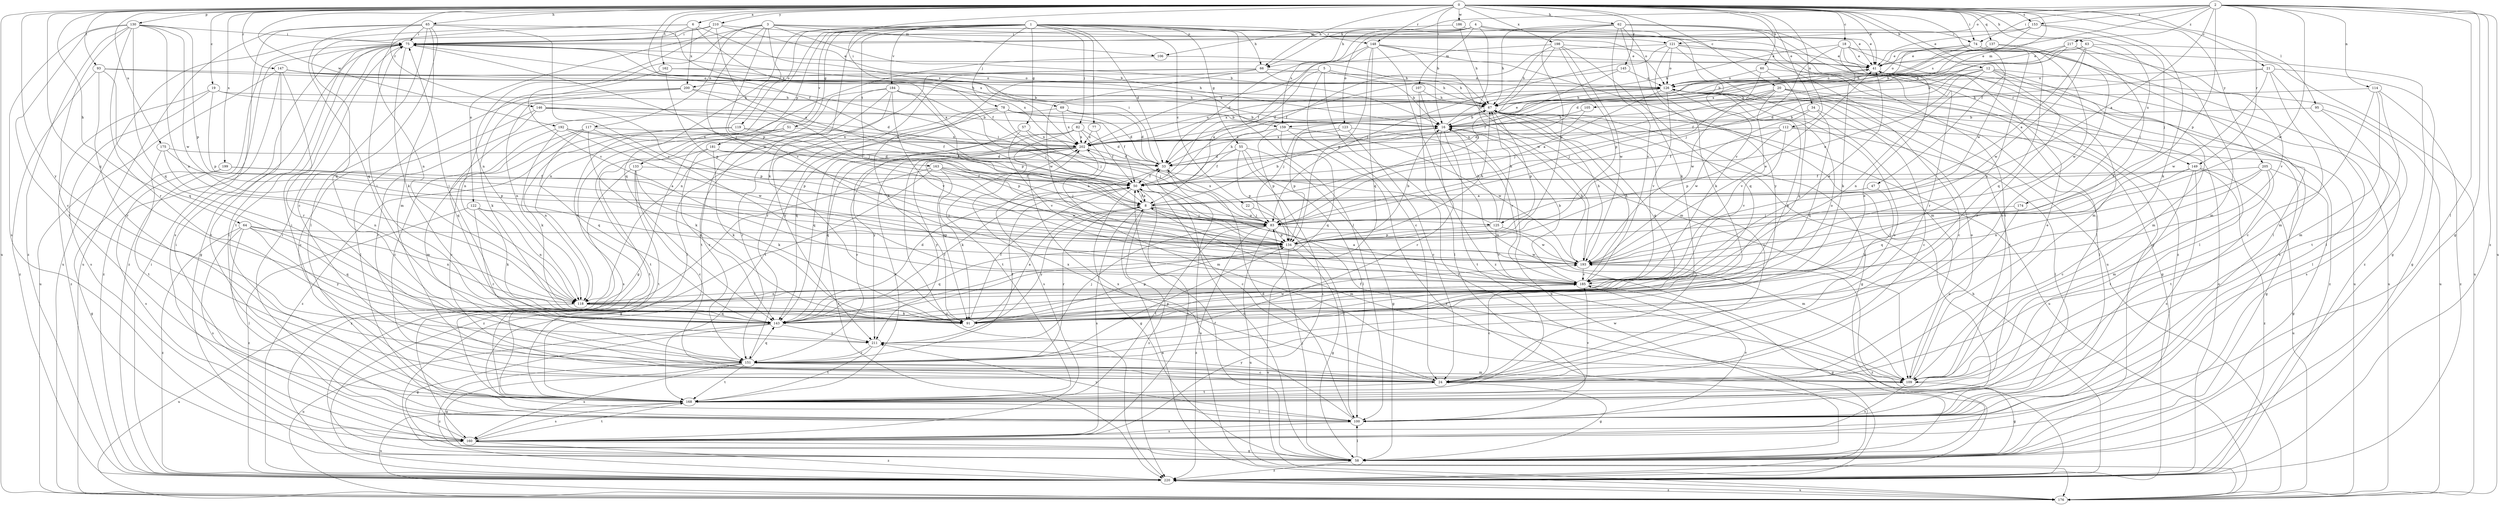 strict digraph  {
0;
1;
2;
3;
4;
5;
6;
8;
12;
16;
18;
19;
20;
21;
22;
24;
33;
34;
41;
47;
50;
51;
55;
57;
58;
60;
62;
63;
64;
65;
66;
67;
69;
74;
75;
77;
78;
82;
83;
91;
93;
95;
100;
105;
106;
107;
109;
112;
114;
117;
118;
119;
121;
122;
123;
125;
126;
130;
133;
134;
137;
143;
145;
146;
147;
148;
149;
151;
153;
159;
160;
162;
163;
168;
174;
175;
176;
181;
184;
185;
186;
192;
193;
198;
199;
200;
202;
205;
210;
211;
217;
220;
0 -> 6  [label=a];
0 -> 12  [label=b];
0 -> 16  [label=b];
0 -> 18  [label=c];
0 -> 19  [label=c];
0 -> 20  [label=c];
0 -> 21  [label=c];
0 -> 34  [label=e];
0 -> 41  [label=e];
0 -> 47  [label=f];
0 -> 50  [label=f];
0 -> 60  [label=h];
0 -> 62  [label=h];
0 -> 63  [label=h];
0 -> 64  [label=h];
0 -> 65  [label=h];
0 -> 66  [label=h];
0 -> 69  [label=i];
0 -> 74  [label=i];
0 -> 93  [label=l];
0 -> 95  [label=l];
0 -> 105  [label=m];
0 -> 112  [label=n];
0 -> 130  [label=p];
0 -> 137  [label=q];
0 -> 143  [label=q];
0 -> 145  [label=r];
0 -> 146  [label=r];
0 -> 147  [label=r];
0 -> 148  [label=r];
0 -> 153  [label=s];
0 -> 162  [label=t];
0 -> 174  [label=u];
0 -> 175  [label=u];
0 -> 176  [label=u];
0 -> 186  [label=w];
0 -> 192  [label=w];
0 -> 193  [label=w];
0 -> 198  [label=x];
0 -> 199  [label=x];
0 -> 205  [label=y];
0 -> 210  [label=y];
0 -> 211  [label=y];
1 -> 22  [label=c];
1 -> 33  [label=d];
1 -> 41  [label=e];
1 -> 51  [label=g];
1 -> 55  [label=g];
1 -> 57  [label=g];
1 -> 66  [label=h];
1 -> 77  [label=j];
1 -> 78  [label=j];
1 -> 82  [label=j];
1 -> 91  [label=k];
1 -> 100  [label=l];
1 -> 119  [label=o];
1 -> 133  [label=p];
1 -> 143  [label=q];
1 -> 148  [label=r];
1 -> 163  [label=t];
1 -> 168  [label=t];
1 -> 181  [label=v];
1 -> 184  [label=v];
2 -> 8  [label=a];
2 -> 58  [label=g];
2 -> 66  [label=h];
2 -> 74  [label=i];
2 -> 100  [label=l];
2 -> 114  [label=n];
2 -> 121  [label=o];
2 -> 134  [label=p];
2 -> 149  [label=r];
2 -> 153  [label=s];
2 -> 159  [label=s];
2 -> 176  [label=u];
2 -> 193  [label=w];
2 -> 217  [label=z];
2 -> 220  [label=z];
3 -> 16  [label=b];
3 -> 41  [label=e];
3 -> 106  [label=m];
3 -> 117  [label=n];
3 -> 118  [label=n];
3 -> 121  [label=o];
3 -> 122  [label=o];
3 -> 134  [label=p];
3 -> 185  [label=v];
3 -> 193  [label=w];
4 -> 66  [label=h];
4 -> 74  [label=i];
4 -> 106  [label=m];
4 -> 107  [label=m];
4 -> 123  [label=o];
4 -> 149  [label=r];
4 -> 159  [label=s];
4 -> 176  [label=u];
4 -> 193  [label=w];
5 -> 8  [label=a];
5 -> 16  [label=b];
5 -> 24  [label=c];
5 -> 67  [label=h];
5 -> 200  [label=x];
5 -> 220  [label=z];
6 -> 75  [label=i];
6 -> 143  [label=q];
6 -> 159  [label=s];
6 -> 176  [label=u];
6 -> 200  [label=x];
6 -> 202  [label=x];
8 -> 16  [label=b];
8 -> 50  [label=f];
8 -> 83  [label=j];
8 -> 109  [label=m];
8 -> 125  [label=o];
8 -> 151  [label=r];
8 -> 160  [label=s];
8 -> 211  [label=y];
8 -> 220  [label=z];
12 -> 50  [label=f];
12 -> 100  [label=l];
12 -> 109  [label=m];
12 -> 118  [label=n];
12 -> 125  [label=o];
12 -> 126  [label=o];
12 -> 151  [label=r];
12 -> 176  [label=u];
16 -> 126  [label=o];
16 -> 151  [label=r];
16 -> 168  [label=t];
16 -> 202  [label=x];
18 -> 41  [label=e];
18 -> 67  [label=h];
18 -> 83  [label=j];
18 -> 91  [label=k];
18 -> 109  [label=m];
18 -> 151  [label=r];
18 -> 220  [label=z];
19 -> 33  [label=d];
19 -> 67  [label=h];
19 -> 134  [label=p];
19 -> 160  [label=s];
19 -> 220  [label=z];
20 -> 8  [label=a];
20 -> 24  [label=c];
20 -> 58  [label=g];
20 -> 67  [label=h];
20 -> 83  [label=j];
20 -> 185  [label=v];
20 -> 220  [label=z];
21 -> 33  [label=d];
21 -> 58  [label=g];
21 -> 100  [label=l];
21 -> 109  [label=m];
21 -> 126  [label=o];
21 -> 193  [label=w];
22 -> 83  [label=j];
22 -> 100  [label=l];
24 -> 58  [label=g];
24 -> 126  [label=o];
24 -> 168  [label=t];
24 -> 193  [label=w];
24 -> 202  [label=x];
24 -> 211  [label=y];
33 -> 50  [label=f];
33 -> 75  [label=i];
33 -> 176  [label=u];
34 -> 16  [label=b];
34 -> 24  [label=c];
34 -> 143  [label=q];
34 -> 193  [label=w];
41 -> 126  [label=o];
41 -> 160  [label=s];
41 -> 176  [label=u];
47 -> 8  [label=a];
47 -> 91  [label=k];
50 -> 8  [label=a];
50 -> 24  [label=c];
50 -> 58  [label=g];
50 -> 67  [label=h];
50 -> 160  [label=s];
51 -> 151  [label=r];
51 -> 160  [label=s];
51 -> 168  [label=t];
51 -> 202  [label=x];
55 -> 33  [label=d];
55 -> 50  [label=f];
55 -> 58  [label=g];
55 -> 100  [label=l];
55 -> 134  [label=p];
55 -> 160  [label=s];
57 -> 83  [label=j];
57 -> 185  [label=v];
57 -> 202  [label=x];
57 -> 220  [label=z];
58 -> 16  [label=b];
58 -> 33  [label=d];
58 -> 50  [label=f];
58 -> 83  [label=j];
58 -> 100  [label=l];
58 -> 220  [label=z];
60 -> 126  [label=o];
60 -> 143  [label=q];
60 -> 176  [label=u];
60 -> 193  [label=w];
62 -> 58  [label=g];
62 -> 67  [label=h];
62 -> 75  [label=i];
62 -> 91  [label=k];
62 -> 134  [label=p];
62 -> 168  [label=t];
62 -> 185  [label=v];
62 -> 211  [label=y];
62 -> 220  [label=z];
63 -> 8  [label=a];
63 -> 41  [label=e];
63 -> 58  [label=g];
63 -> 109  [label=m];
63 -> 193  [label=w];
63 -> 202  [label=x];
64 -> 100  [label=l];
64 -> 118  [label=n];
64 -> 134  [label=p];
64 -> 143  [label=q];
64 -> 160  [label=s];
64 -> 211  [label=y];
64 -> 220  [label=z];
65 -> 8  [label=a];
65 -> 24  [label=c];
65 -> 75  [label=i];
65 -> 100  [label=l];
65 -> 109  [label=m];
65 -> 143  [label=q];
65 -> 160  [label=s];
65 -> 176  [label=u];
65 -> 185  [label=v];
66 -> 67  [label=h];
66 -> 91  [label=k];
66 -> 118  [label=n];
66 -> 126  [label=o];
66 -> 151  [label=r];
66 -> 193  [label=w];
67 -> 16  [label=b];
67 -> 24  [label=c];
67 -> 58  [label=g];
67 -> 83  [label=j];
67 -> 134  [label=p];
67 -> 143  [label=q];
67 -> 176  [label=u];
69 -> 16  [label=b];
69 -> 33  [label=d];
69 -> 143  [label=q];
69 -> 202  [label=x];
74 -> 16  [label=b];
74 -> 33  [label=d];
74 -> 41  [label=e];
74 -> 100  [label=l];
74 -> 118  [label=n];
74 -> 126  [label=o];
74 -> 143  [label=q];
74 -> 176  [label=u];
75 -> 41  [label=e];
75 -> 50  [label=f];
75 -> 58  [label=g];
75 -> 83  [label=j];
75 -> 91  [label=k];
75 -> 100  [label=l];
75 -> 168  [label=t];
75 -> 220  [label=z];
77 -> 50  [label=f];
77 -> 202  [label=x];
78 -> 16  [label=b];
78 -> 33  [label=d];
78 -> 50  [label=f];
78 -> 83  [label=j];
78 -> 143  [label=q];
78 -> 151  [label=r];
78 -> 168  [label=t];
82 -> 33  [label=d];
82 -> 143  [label=q];
82 -> 160  [label=s];
82 -> 168  [label=t];
82 -> 202  [label=x];
82 -> 211  [label=y];
83 -> 134  [label=p];
83 -> 168  [label=t];
83 -> 176  [label=u];
83 -> 193  [label=w];
83 -> 202  [label=x];
83 -> 220  [label=z];
91 -> 8  [label=a];
91 -> 41  [label=e];
91 -> 50  [label=f];
91 -> 75  [label=i];
91 -> 126  [label=o];
91 -> 134  [label=p];
91 -> 193  [label=w];
93 -> 67  [label=h];
93 -> 126  [label=o];
93 -> 143  [label=q];
93 -> 151  [label=r];
93 -> 220  [label=z];
95 -> 16  [label=b];
95 -> 100  [label=l];
95 -> 160  [label=s];
100 -> 33  [label=d];
100 -> 75  [label=i];
100 -> 160  [label=s];
100 -> 185  [label=v];
100 -> 202  [label=x];
100 -> 211  [label=y];
105 -> 16  [label=b];
105 -> 33  [label=d];
106 -> 67  [label=h];
106 -> 118  [label=n];
107 -> 67  [label=h];
107 -> 100  [label=l];
107 -> 109  [label=m];
109 -> 41  [label=e];
109 -> 50  [label=f];
109 -> 58  [label=g];
109 -> 126  [label=o];
109 -> 160  [label=s];
112 -> 50  [label=f];
112 -> 58  [label=g];
112 -> 100  [label=l];
112 -> 134  [label=p];
112 -> 185  [label=v];
112 -> 202  [label=x];
114 -> 24  [label=c];
114 -> 67  [label=h];
114 -> 109  [label=m];
114 -> 168  [label=t];
114 -> 220  [label=z];
117 -> 24  [label=c];
117 -> 91  [label=k];
117 -> 109  [label=m];
117 -> 134  [label=p];
117 -> 143  [label=q];
117 -> 202  [label=x];
118 -> 91  [label=k];
118 -> 143  [label=q];
118 -> 176  [label=u];
118 -> 185  [label=v];
119 -> 118  [label=n];
119 -> 134  [label=p];
119 -> 202  [label=x];
119 -> 220  [label=z];
121 -> 41  [label=e];
121 -> 50  [label=f];
121 -> 83  [label=j];
121 -> 91  [label=k];
121 -> 100  [label=l];
121 -> 109  [label=m];
121 -> 126  [label=o];
122 -> 83  [label=j];
122 -> 91  [label=k];
122 -> 118  [label=n];
122 -> 151  [label=r];
122 -> 220  [label=z];
123 -> 24  [label=c];
123 -> 134  [label=p];
123 -> 185  [label=v];
123 -> 202  [label=x];
125 -> 16  [label=b];
125 -> 67  [label=h];
125 -> 75  [label=i];
125 -> 109  [label=m];
125 -> 134  [label=p];
125 -> 185  [label=v];
126 -> 67  [label=h];
126 -> 83  [label=j];
126 -> 91  [label=k];
126 -> 100  [label=l];
126 -> 168  [label=t];
126 -> 185  [label=v];
126 -> 202  [label=x];
130 -> 24  [label=c];
130 -> 75  [label=i];
130 -> 118  [label=n];
130 -> 134  [label=p];
130 -> 143  [label=q];
130 -> 151  [label=r];
130 -> 160  [label=s];
130 -> 168  [label=t];
130 -> 193  [label=w];
130 -> 220  [label=z];
133 -> 24  [label=c];
133 -> 50  [label=f];
133 -> 91  [label=k];
133 -> 168  [label=t];
133 -> 220  [label=z];
134 -> 16  [label=b];
134 -> 58  [label=g];
134 -> 67  [label=h];
134 -> 143  [label=q];
134 -> 176  [label=u];
134 -> 193  [label=w];
137 -> 24  [label=c];
137 -> 41  [label=e];
137 -> 67  [label=h];
137 -> 193  [label=w];
143 -> 33  [label=d];
143 -> 50  [label=f];
143 -> 58  [label=g];
143 -> 75  [label=i];
143 -> 176  [label=u];
143 -> 211  [label=y];
145 -> 33  [label=d];
145 -> 50  [label=f];
145 -> 126  [label=o];
146 -> 16  [label=b];
146 -> 24  [label=c];
146 -> 50  [label=f];
146 -> 134  [label=p];
146 -> 151  [label=r];
147 -> 67  [label=h];
147 -> 126  [label=o];
147 -> 151  [label=r];
147 -> 168  [label=t];
147 -> 176  [label=u];
147 -> 202  [label=x];
147 -> 220  [label=z];
148 -> 33  [label=d];
148 -> 41  [label=e];
148 -> 50  [label=f];
148 -> 100  [label=l];
148 -> 109  [label=m];
148 -> 134  [label=p];
148 -> 143  [label=q];
148 -> 220  [label=z];
149 -> 50  [label=f];
149 -> 143  [label=q];
149 -> 160  [label=s];
149 -> 168  [label=t];
149 -> 176  [label=u];
149 -> 220  [label=z];
151 -> 24  [label=c];
151 -> 50  [label=f];
151 -> 58  [label=g];
151 -> 109  [label=m];
151 -> 134  [label=p];
151 -> 143  [label=q];
151 -> 160  [label=s];
151 -> 168  [label=t];
151 -> 220  [label=z];
153 -> 16  [label=b];
153 -> 41  [label=e];
153 -> 75  [label=i];
153 -> 83  [label=j];
153 -> 91  [label=k];
159 -> 134  [label=p];
159 -> 143  [label=q];
159 -> 193  [label=w];
159 -> 202  [label=x];
159 -> 220  [label=z];
160 -> 58  [label=g];
160 -> 75  [label=i];
160 -> 168  [label=t];
160 -> 220  [label=z];
162 -> 16  [label=b];
162 -> 118  [label=n];
162 -> 126  [label=o];
162 -> 134  [label=p];
163 -> 8  [label=a];
163 -> 50  [label=f];
163 -> 58  [label=g];
163 -> 83  [label=j];
163 -> 91  [label=k];
163 -> 193  [label=w];
163 -> 220  [label=z];
168 -> 75  [label=i];
168 -> 100  [label=l];
168 -> 160  [label=s];
168 -> 176  [label=u];
168 -> 185  [label=v];
174 -> 24  [label=c];
174 -> 83  [label=j];
175 -> 33  [label=d];
175 -> 118  [label=n];
175 -> 134  [label=p];
175 -> 168  [label=t];
176 -> 8  [label=a];
176 -> 220  [label=z];
181 -> 8  [label=a];
181 -> 33  [label=d];
181 -> 91  [label=k];
181 -> 143  [label=q];
181 -> 168  [label=t];
184 -> 58  [label=g];
184 -> 67  [label=h];
184 -> 83  [label=j];
184 -> 100  [label=l];
184 -> 134  [label=p];
184 -> 168  [label=t];
184 -> 185  [label=v];
184 -> 211  [label=y];
185 -> 8  [label=a];
185 -> 16  [label=b];
185 -> 24  [label=c];
185 -> 41  [label=e];
185 -> 58  [label=g];
185 -> 67  [label=h];
185 -> 118  [label=n];
186 -> 67  [label=h];
186 -> 75  [label=i];
186 -> 185  [label=v];
192 -> 24  [label=c];
192 -> 50  [label=f];
192 -> 91  [label=k];
192 -> 193  [label=w];
192 -> 202  [label=x];
193 -> 16  [label=b];
193 -> 41  [label=e];
193 -> 67  [label=h];
193 -> 185  [label=v];
193 -> 220  [label=z];
198 -> 41  [label=e];
198 -> 67  [label=h];
198 -> 83  [label=j];
198 -> 134  [label=p];
198 -> 143  [label=q];
198 -> 193  [label=w];
198 -> 202  [label=x];
199 -> 8  [label=a];
199 -> 50  [label=f];
199 -> 58  [label=g];
199 -> 160  [label=s];
200 -> 67  [label=h];
200 -> 83  [label=j];
200 -> 91  [label=k];
200 -> 100  [label=l];
200 -> 118  [label=n];
202 -> 33  [label=d];
202 -> 41  [label=e];
202 -> 91  [label=k];
202 -> 109  [label=m];
202 -> 126  [label=o];
202 -> 143  [label=q];
202 -> 151  [label=r];
202 -> 168  [label=t];
202 -> 211  [label=y];
202 -> 220  [label=z];
205 -> 24  [label=c];
205 -> 50  [label=f];
205 -> 58  [label=g];
205 -> 109  [label=m];
205 -> 118  [label=n];
205 -> 168  [label=t];
210 -> 8  [label=a];
210 -> 16  [label=b];
210 -> 75  [label=i];
210 -> 118  [label=n];
210 -> 126  [label=o];
210 -> 185  [label=v];
211 -> 83  [label=j];
211 -> 151  [label=r];
211 -> 168  [label=t];
217 -> 16  [label=b];
217 -> 41  [label=e];
217 -> 67  [label=h];
217 -> 83  [label=j];
217 -> 185  [label=v];
220 -> 67  [label=h];
220 -> 75  [label=i];
220 -> 126  [label=o];
220 -> 176  [label=u];
}
